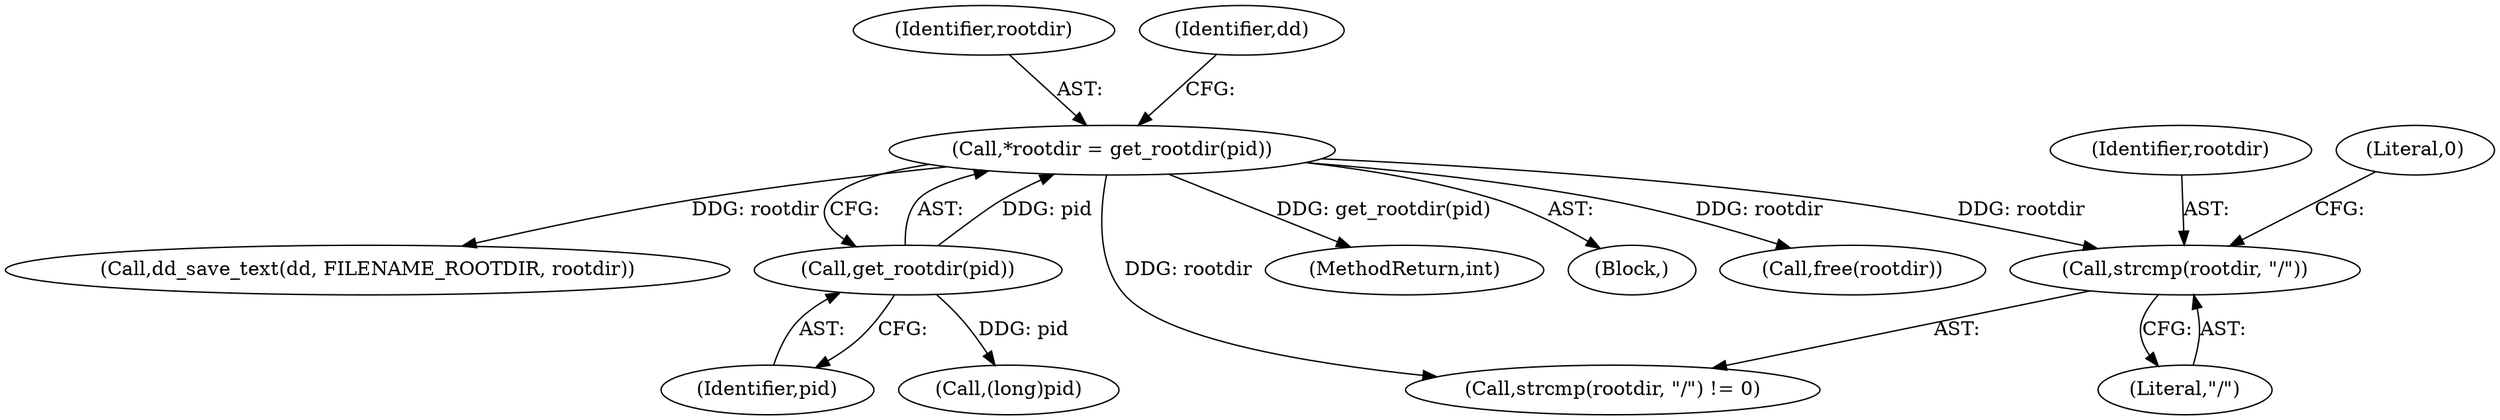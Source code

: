 digraph "0_abrt_8939398b82006ba1fec4ed491339fc075f43fc7c_1@API" {
"1000814" [label="(Call,strcmp(rootdir, \"/\"))"];
"1000652" [label="(Call,*rootdir = get_rootdir(pid))"];
"1000654" [label="(Call,get_rootdir(pid))"];
"1000654" [label="(Call,get_rootdir(pid))"];
"1000655" [label="(Identifier,pid)"];
"1000814" [label="(Call,strcmp(rootdir, \"/\"))"];
"1000650" [label="(Block,)"];
"1000667" [label="(Call,(long)pid)"];
"1000815" [label="(Identifier,rootdir)"];
"1001132" [label="(Call,free(rootdir))"];
"1000818" [label="(Call,dd_save_text(dd, FILENAME_ROOTDIR, rootdir))"];
"1000653" [label="(Identifier,rootdir)"];
"1000813" [label="(Call,strcmp(rootdir, \"/\") != 0)"];
"1000816" [label="(Literal,\"/\")"];
"1000817" [label="(Literal,0)"];
"1001228" [label="(MethodReturn,int)"];
"1000652" [label="(Call,*rootdir = get_rootdir(pid))"];
"1000657" [label="(Identifier,dd)"];
"1000814" -> "1000813"  [label="AST: "];
"1000814" -> "1000816"  [label="CFG: "];
"1000815" -> "1000814"  [label="AST: "];
"1000816" -> "1000814"  [label="AST: "];
"1000817" -> "1000814"  [label="CFG: "];
"1000652" -> "1000814"  [label="DDG: rootdir"];
"1000652" -> "1000650"  [label="AST: "];
"1000652" -> "1000654"  [label="CFG: "];
"1000653" -> "1000652"  [label="AST: "];
"1000654" -> "1000652"  [label="AST: "];
"1000657" -> "1000652"  [label="CFG: "];
"1000652" -> "1001228"  [label="DDG: get_rootdir(pid)"];
"1000654" -> "1000652"  [label="DDG: pid"];
"1000652" -> "1000813"  [label="DDG: rootdir"];
"1000652" -> "1000818"  [label="DDG: rootdir"];
"1000652" -> "1001132"  [label="DDG: rootdir"];
"1000654" -> "1000655"  [label="CFG: "];
"1000655" -> "1000654"  [label="AST: "];
"1000654" -> "1000667"  [label="DDG: pid"];
}
